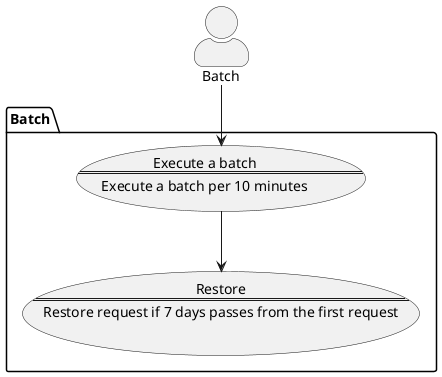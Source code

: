 @startuml Restore request limit
skinparam actorStyle awesome
actor "Batch" as u
package Batch {
  usecase B1 as "Execute a batch
  ==
  Execute a batch per 10 minutes"
  usecase B2 as "Restore
  ==
  Restore request if 7 days passes from the first request"
}

u --> B1
B1 --> B2
@enduml